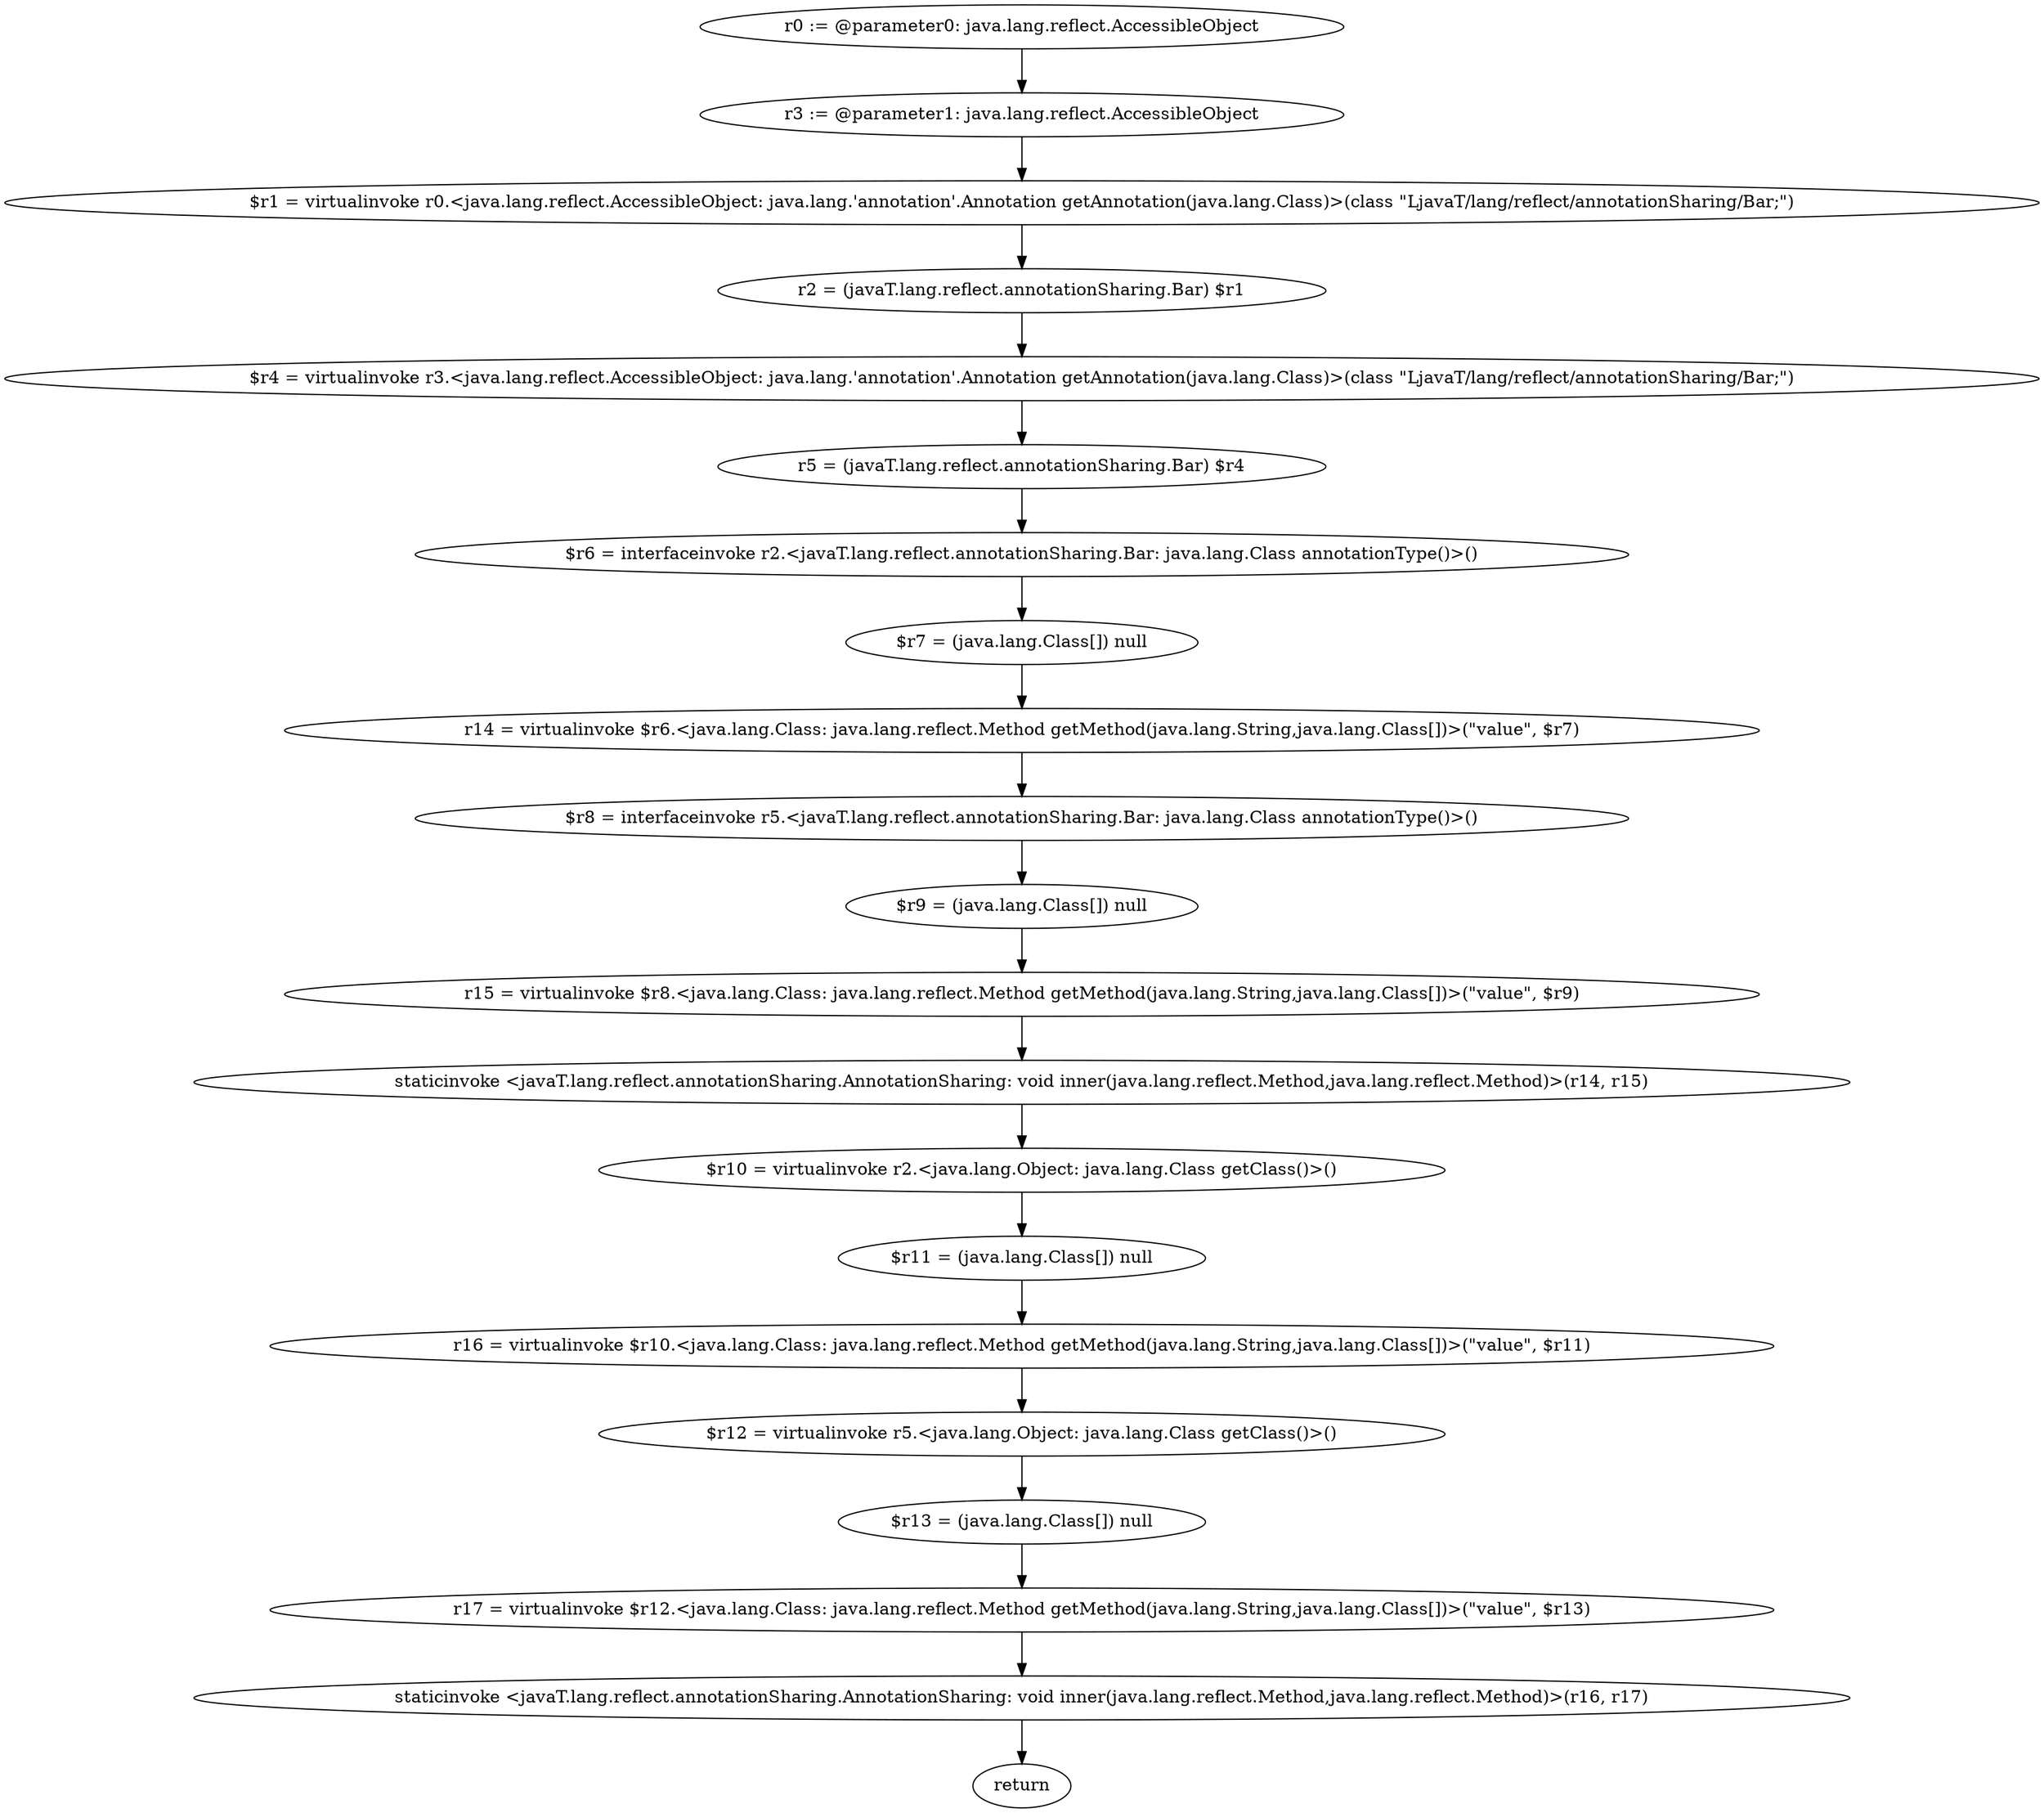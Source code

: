 digraph "unitGraph" {
    "r0 := @parameter0: java.lang.reflect.AccessibleObject"
    "r3 := @parameter1: java.lang.reflect.AccessibleObject"
    "$r1 = virtualinvoke r0.<java.lang.reflect.AccessibleObject: java.lang.'annotation'.Annotation getAnnotation(java.lang.Class)>(class \"LjavaT/lang/reflect/annotationSharing/Bar;\")"
    "r2 = (javaT.lang.reflect.annotationSharing.Bar) $r1"
    "$r4 = virtualinvoke r3.<java.lang.reflect.AccessibleObject: java.lang.'annotation'.Annotation getAnnotation(java.lang.Class)>(class \"LjavaT/lang/reflect/annotationSharing/Bar;\")"
    "r5 = (javaT.lang.reflect.annotationSharing.Bar) $r4"
    "$r6 = interfaceinvoke r2.<javaT.lang.reflect.annotationSharing.Bar: java.lang.Class annotationType()>()"
    "$r7 = (java.lang.Class[]) null"
    "r14 = virtualinvoke $r6.<java.lang.Class: java.lang.reflect.Method getMethod(java.lang.String,java.lang.Class[])>(\"value\", $r7)"
    "$r8 = interfaceinvoke r5.<javaT.lang.reflect.annotationSharing.Bar: java.lang.Class annotationType()>()"
    "$r9 = (java.lang.Class[]) null"
    "r15 = virtualinvoke $r8.<java.lang.Class: java.lang.reflect.Method getMethod(java.lang.String,java.lang.Class[])>(\"value\", $r9)"
    "staticinvoke <javaT.lang.reflect.annotationSharing.AnnotationSharing: void inner(java.lang.reflect.Method,java.lang.reflect.Method)>(r14, r15)"
    "$r10 = virtualinvoke r2.<java.lang.Object: java.lang.Class getClass()>()"
    "$r11 = (java.lang.Class[]) null"
    "r16 = virtualinvoke $r10.<java.lang.Class: java.lang.reflect.Method getMethod(java.lang.String,java.lang.Class[])>(\"value\", $r11)"
    "$r12 = virtualinvoke r5.<java.lang.Object: java.lang.Class getClass()>()"
    "$r13 = (java.lang.Class[]) null"
    "r17 = virtualinvoke $r12.<java.lang.Class: java.lang.reflect.Method getMethod(java.lang.String,java.lang.Class[])>(\"value\", $r13)"
    "staticinvoke <javaT.lang.reflect.annotationSharing.AnnotationSharing: void inner(java.lang.reflect.Method,java.lang.reflect.Method)>(r16, r17)"
    "return"
    "r0 := @parameter0: java.lang.reflect.AccessibleObject"->"r3 := @parameter1: java.lang.reflect.AccessibleObject";
    "r3 := @parameter1: java.lang.reflect.AccessibleObject"->"$r1 = virtualinvoke r0.<java.lang.reflect.AccessibleObject: java.lang.'annotation'.Annotation getAnnotation(java.lang.Class)>(class \"LjavaT/lang/reflect/annotationSharing/Bar;\")";
    "$r1 = virtualinvoke r0.<java.lang.reflect.AccessibleObject: java.lang.'annotation'.Annotation getAnnotation(java.lang.Class)>(class \"LjavaT/lang/reflect/annotationSharing/Bar;\")"->"r2 = (javaT.lang.reflect.annotationSharing.Bar) $r1";
    "r2 = (javaT.lang.reflect.annotationSharing.Bar) $r1"->"$r4 = virtualinvoke r3.<java.lang.reflect.AccessibleObject: java.lang.'annotation'.Annotation getAnnotation(java.lang.Class)>(class \"LjavaT/lang/reflect/annotationSharing/Bar;\")";
    "$r4 = virtualinvoke r3.<java.lang.reflect.AccessibleObject: java.lang.'annotation'.Annotation getAnnotation(java.lang.Class)>(class \"LjavaT/lang/reflect/annotationSharing/Bar;\")"->"r5 = (javaT.lang.reflect.annotationSharing.Bar) $r4";
    "r5 = (javaT.lang.reflect.annotationSharing.Bar) $r4"->"$r6 = interfaceinvoke r2.<javaT.lang.reflect.annotationSharing.Bar: java.lang.Class annotationType()>()";
    "$r6 = interfaceinvoke r2.<javaT.lang.reflect.annotationSharing.Bar: java.lang.Class annotationType()>()"->"$r7 = (java.lang.Class[]) null";
    "$r7 = (java.lang.Class[]) null"->"r14 = virtualinvoke $r6.<java.lang.Class: java.lang.reflect.Method getMethod(java.lang.String,java.lang.Class[])>(\"value\", $r7)";
    "r14 = virtualinvoke $r6.<java.lang.Class: java.lang.reflect.Method getMethod(java.lang.String,java.lang.Class[])>(\"value\", $r7)"->"$r8 = interfaceinvoke r5.<javaT.lang.reflect.annotationSharing.Bar: java.lang.Class annotationType()>()";
    "$r8 = interfaceinvoke r5.<javaT.lang.reflect.annotationSharing.Bar: java.lang.Class annotationType()>()"->"$r9 = (java.lang.Class[]) null";
    "$r9 = (java.lang.Class[]) null"->"r15 = virtualinvoke $r8.<java.lang.Class: java.lang.reflect.Method getMethod(java.lang.String,java.lang.Class[])>(\"value\", $r9)";
    "r15 = virtualinvoke $r8.<java.lang.Class: java.lang.reflect.Method getMethod(java.lang.String,java.lang.Class[])>(\"value\", $r9)"->"staticinvoke <javaT.lang.reflect.annotationSharing.AnnotationSharing: void inner(java.lang.reflect.Method,java.lang.reflect.Method)>(r14, r15)";
    "staticinvoke <javaT.lang.reflect.annotationSharing.AnnotationSharing: void inner(java.lang.reflect.Method,java.lang.reflect.Method)>(r14, r15)"->"$r10 = virtualinvoke r2.<java.lang.Object: java.lang.Class getClass()>()";
    "$r10 = virtualinvoke r2.<java.lang.Object: java.lang.Class getClass()>()"->"$r11 = (java.lang.Class[]) null";
    "$r11 = (java.lang.Class[]) null"->"r16 = virtualinvoke $r10.<java.lang.Class: java.lang.reflect.Method getMethod(java.lang.String,java.lang.Class[])>(\"value\", $r11)";
    "r16 = virtualinvoke $r10.<java.lang.Class: java.lang.reflect.Method getMethod(java.lang.String,java.lang.Class[])>(\"value\", $r11)"->"$r12 = virtualinvoke r5.<java.lang.Object: java.lang.Class getClass()>()";
    "$r12 = virtualinvoke r5.<java.lang.Object: java.lang.Class getClass()>()"->"$r13 = (java.lang.Class[]) null";
    "$r13 = (java.lang.Class[]) null"->"r17 = virtualinvoke $r12.<java.lang.Class: java.lang.reflect.Method getMethod(java.lang.String,java.lang.Class[])>(\"value\", $r13)";
    "r17 = virtualinvoke $r12.<java.lang.Class: java.lang.reflect.Method getMethod(java.lang.String,java.lang.Class[])>(\"value\", $r13)"->"staticinvoke <javaT.lang.reflect.annotationSharing.AnnotationSharing: void inner(java.lang.reflect.Method,java.lang.reflect.Method)>(r16, r17)";
    "staticinvoke <javaT.lang.reflect.annotationSharing.AnnotationSharing: void inner(java.lang.reflect.Method,java.lang.reflect.Method)>(r16, r17)"->"return";
}
